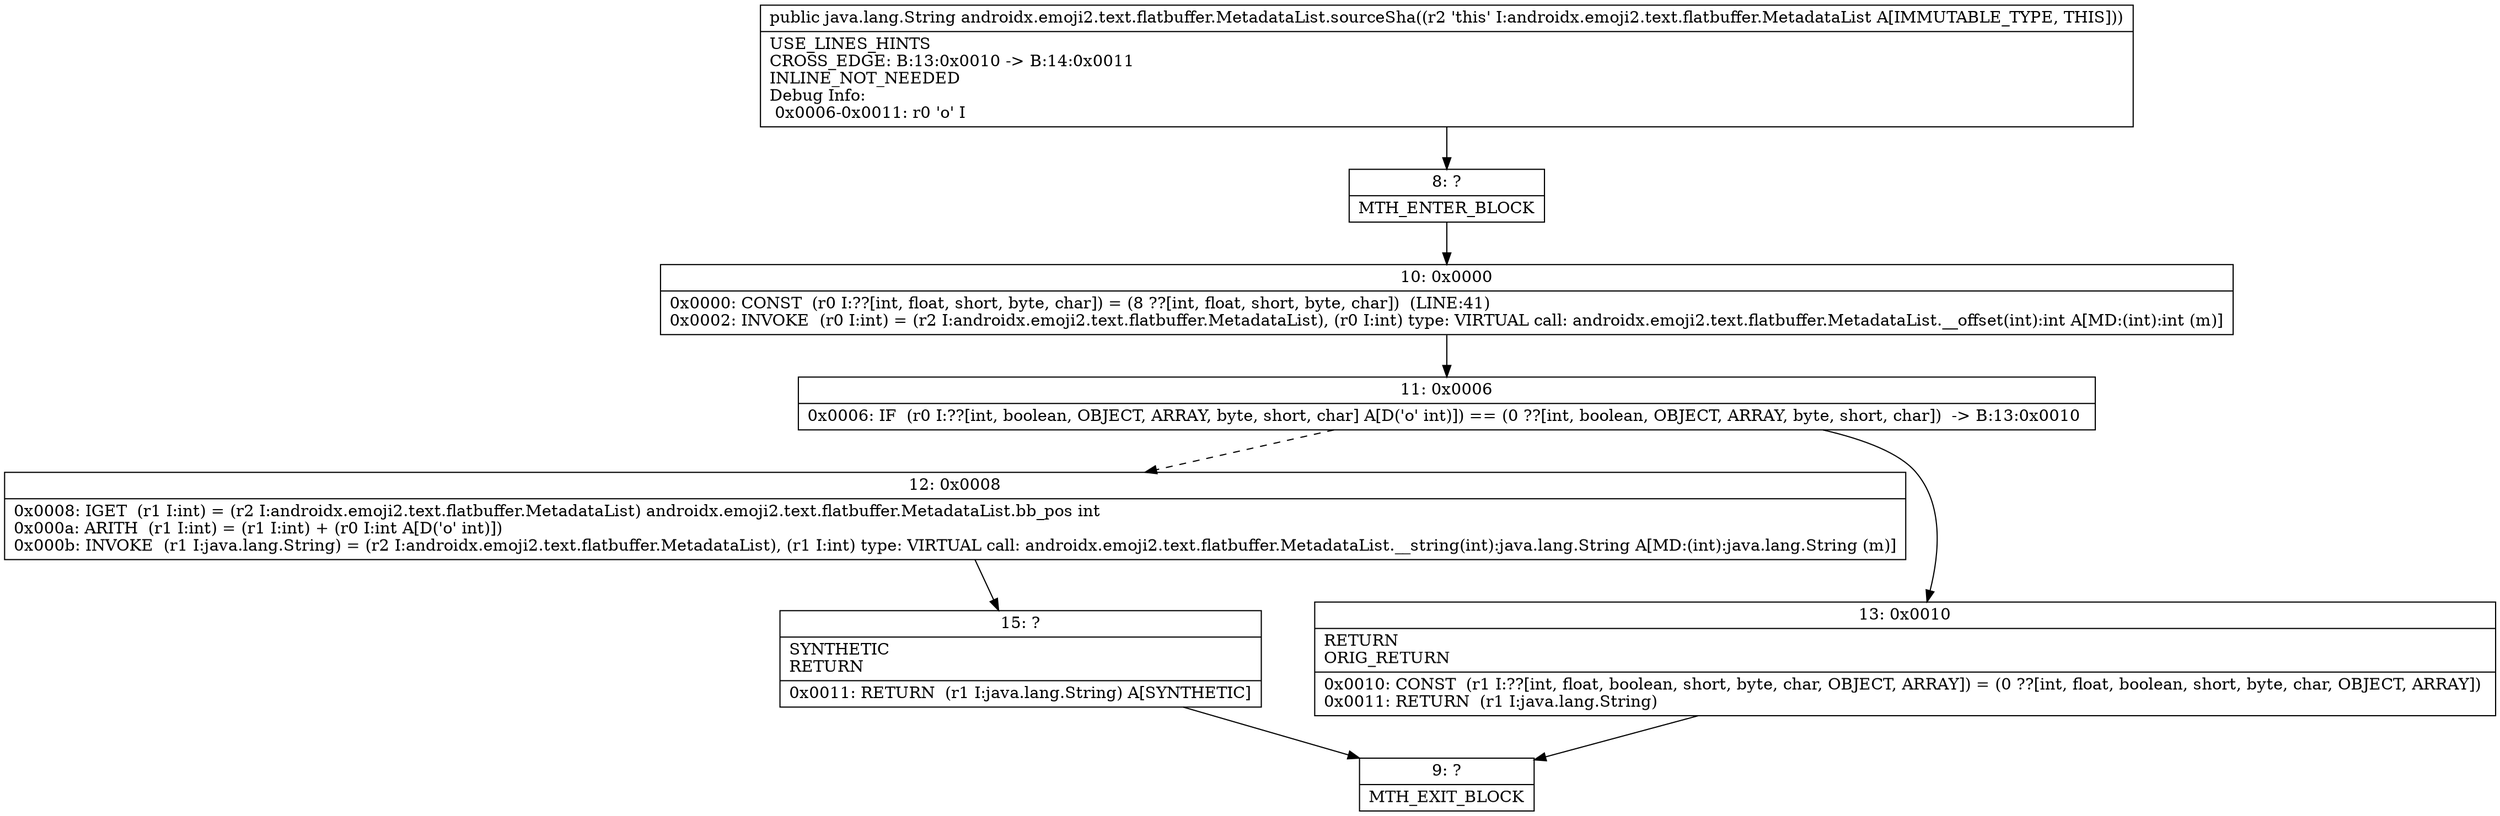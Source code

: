 digraph "CFG forandroidx.emoji2.text.flatbuffer.MetadataList.sourceSha()Ljava\/lang\/String;" {
Node_8 [shape=record,label="{8\:\ ?|MTH_ENTER_BLOCK\l}"];
Node_10 [shape=record,label="{10\:\ 0x0000|0x0000: CONST  (r0 I:??[int, float, short, byte, char]) = (8 ??[int, float, short, byte, char])  (LINE:41)\l0x0002: INVOKE  (r0 I:int) = (r2 I:androidx.emoji2.text.flatbuffer.MetadataList), (r0 I:int) type: VIRTUAL call: androidx.emoji2.text.flatbuffer.MetadataList.__offset(int):int A[MD:(int):int (m)]\l}"];
Node_11 [shape=record,label="{11\:\ 0x0006|0x0006: IF  (r0 I:??[int, boolean, OBJECT, ARRAY, byte, short, char] A[D('o' int)]) == (0 ??[int, boolean, OBJECT, ARRAY, byte, short, char])  \-\> B:13:0x0010 \l}"];
Node_12 [shape=record,label="{12\:\ 0x0008|0x0008: IGET  (r1 I:int) = (r2 I:androidx.emoji2.text.flatbuffer.MetadataList) androidx.emoji2.text.flatbuffer.MetadataList.bb_pos int \l0x000a: ARITH  (r1 I:int) = (r1 I:int) + (r0 I:int A[D('o' int)]) \l0x000b: INVOKE  (r1 I:java.lang.String) = (r2 I:androidx.emoji2.text.flatbuffer.MetadataList), (r1 I:int) type: VIRTUAL call: androidx.emoji2.text.flatbuffer.MetadataList.__string(int):java.lang.String A[MD:(int):java.lang.String (m)]\l}"];
Node_15 [shape=record,label="{15\:\ ?|SYNTHETIC\lRETURN\l|0x0011: RETURN  (r1 I:java.lang.String) A[SYNTHETIC]\l}"];
Node_9 [shape=record,label="{9\:\ ?|MTH_EXIT_BLOCK\l}"];
Node_13 [shape=record,label="{13\:\ 0x0010|RETURN\lORIG_RETURN\l|0x0010: CONST  (r1 I:??[int, float, boolean, short, byte, char, OBJECT, ARRAY]) = (0 ??[int, float, boolean, short, byte, char, OBJECT, ARRAY]) \l0x0011: RETURN  (r1 I:java.lang.String) \l}"];
MethodNode[shape=record,label="{public java.lang.String androidx.emoji2.text.flatbuffer.MetadataList.sourceSha((r2 'this' I:androidx.emoji2.text.flatbuffer.MetadataList A[IMMUTABLE_TYPE, THIS]))  | USE_LINES_HINTS\lCROSS_EDGE: B:13:0x0010 \-\> B:14:0x0011\lINLINE_NOT_NEEDED\lDebug Info:\l  0x0006\-0x0011: r0 'o' I\l}"];
MethodNode -> Node_8;Node_8 -> Node_10;
Node_10 -> Node_11;
Node_11 -> Node_12[style=dashed];
Node_11 -> Node_13;
Node_12 -> Node_15;
Node_15 -> Node_9;
Node_13 -> Node_9;
}

